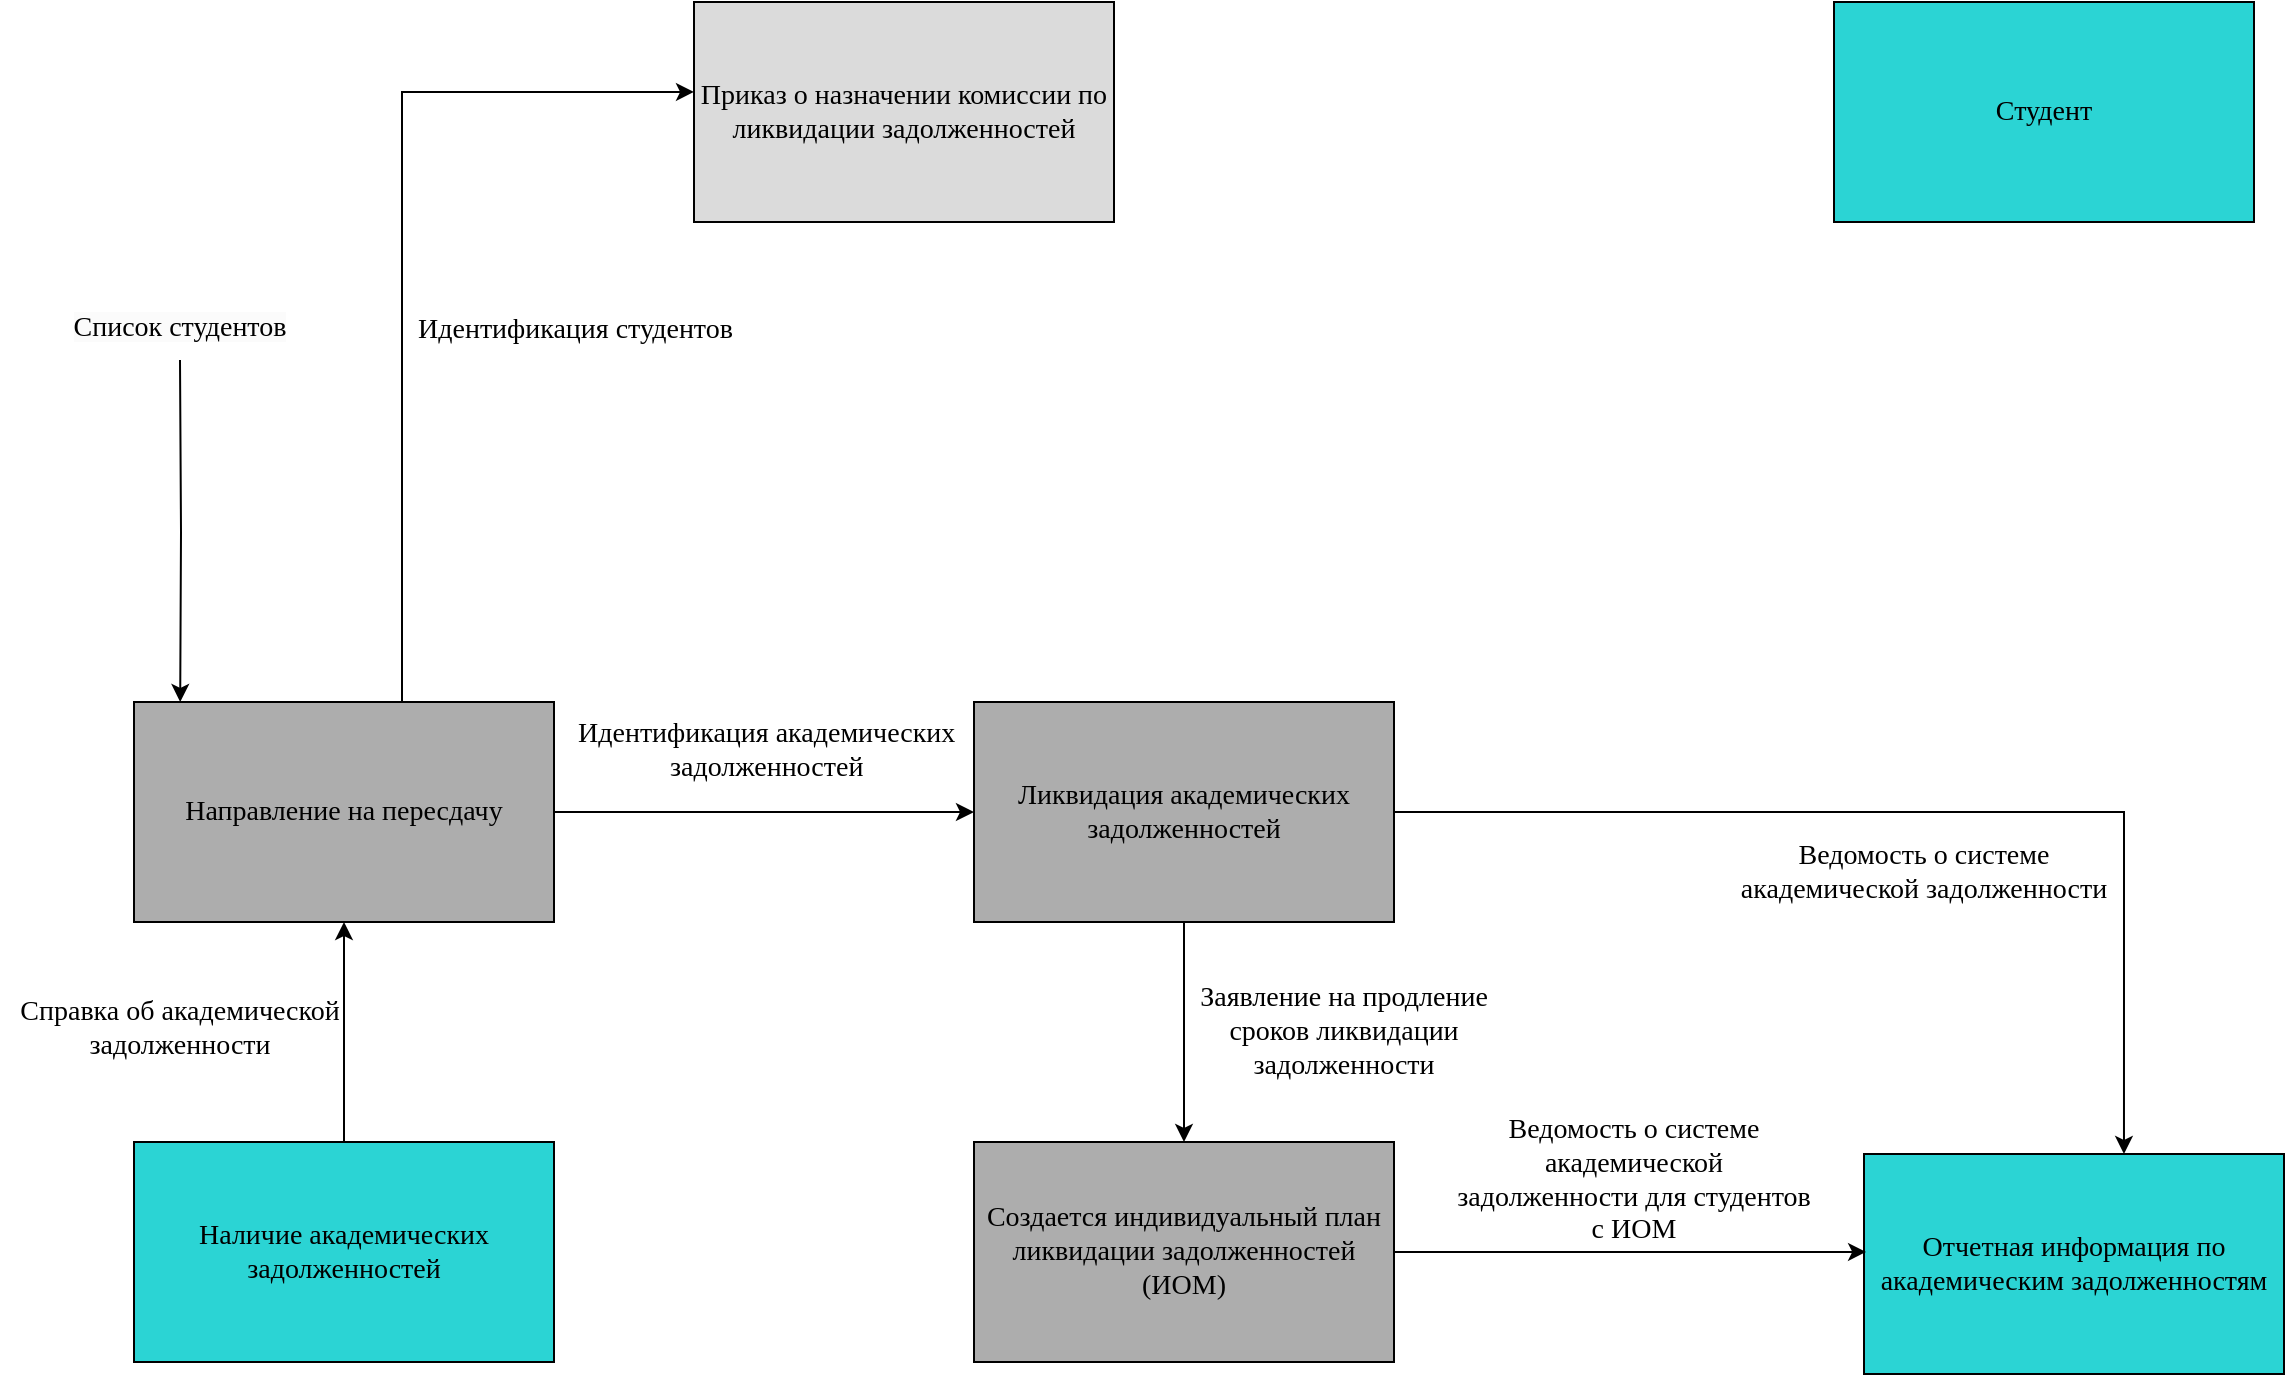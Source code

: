 <mxfile version="26.2.14">
  <diagram name="Страница — 1" id="-EOzjx5CzQE9VD1uyRhu">
    <mxGraphModel dx="2253" dy="768" grid="1" gridSize="10" guides="1" tooltips="1" connect="1" arrows="1" fold="1" page="1" pageScale="1" pageWidth="827" pageHeight="1169" math="0" shadow="0">
      <root>
        <mxCell id="0" />
        <mxCell id="1" parent="0" />
        <mxCell id="xwWvTB3SmUjanC1Ceygi-1" value="&lt;font style=&quot;font-size: 14px;&quot; face=&quot;Times New Roman&quot;&gt;Студент&lt;/font&gt;" style="rounded=0;whiteSpace=wrap;html=1;fillColor=light-dark(#2BD4D4,var(--ge-dark-color, #121212));" parent="1" vertex="1">
          <mxGeometry x="770" y="10" width="210" height="110" as="geometry" />
        </mxCell>
        <mxCell id="xwWvTB3SmUjanC1Ceygi-12" style="edgeStyle=orthogonalEdgeStyle;rounded=0;orthogonalLoop=1;jettySize=auto;html=1;entryX=0;entryY=0.5;entryDx=0;entryDy=0;" parent="1" source="xwWvTB3SmUjanC1Ceygi-2" target="xwWvTB3SmUjanC1Ceygi-3" edge="1">
          <mxGeometry relative="1" as="geometry" />
        </mxCell>
        <mxCell id="xwWvTB3SmUjanC1Ceygi-2" value="&lt;span style=&quot;font-family: &amp;quot;Times New Roman&amp;quot;; font-size: 14px;&quot;&gt;Направление на пересдачу&lt;/span&gt;" style="rounded=0;whiteSpace=wrap;html=1;fillColor=light-dark(#ADADAD,var(--ge-dark-color, #121212));" parent="1" vertex="1">
          <mxGeometry x="-80" y="360" width="210" height="110" as="geometry" />
        </mxCell>
        <mxCell id="fnJGCV2OGsMbJMiHRyRS-3" style="edgeStyle=orthogonalEdgeStyle;rounded=0;orthogonalLoop=1;jettySize=auto;html=1;" edge="1" parent="1" source="xwWvTB3SmUjanC1Ceygi-3" target="fnJGCV2OGsMbJMiHRyRS-2">
          <mxGeometry relative="1" as="geometry" />
        </mxCell>
        <mxCell id="xwWvTB3SmUjanC1Ceygi-3" value="&lt;span style=&quot;font-family: &amp;quot;Times New Roman&amp;quot;; font-size: 14px;&quot;&gt;Ликвидация академических задолженностей&lt;/span&gt;" style="rounded=0;whiteSpace=wrap;html=1;fillColor=light-dark(#ADADAD,var(--ge-dark-color, #121212));" parent="1" vertex="1">
          <mxGeometry x="340" y="360" width="210" height="110" as="geometry" />
        </mxCell>
        <mxCell id="xwWvTB3SmUjanC1Ceygi-5" value="&lt;span style=&quot;font-family: &amp;quot;Times New Roman&amp;quot;; font-size: 14px;&quot;&gt;Приказ о назначении комиссии по ликвидации задолженностей&lt;/span&gt;" style="rounded=0;whiteSpace=wrap;html=1;fillColor=light-dark(#DBDBDB,var(--ge-dark-color, #121212));" parent="1" vertex="1">
          <mxGeometry x="200" y="10" width="210" height="110" as="geometry" />
        </mxCell>
        <mxCell id="xwWvTB3SmUjanC1Ceygi-6" value="&lt;span style=&quot;color: rgb(0, 0, 0); font-family: &amp;quot;Times New Roman&amp;quot;; font-size: 14px; font-style: normal; font-variant-ligatures: normal; font-variant-caps: normal; font-weight: 400; letter-spacing: normal; orphans: 2; text-indent: 0px; text-transform: none; widows: 2; word-spacing: 0px; -webkit-text-stroke-width: 0px; white-space: normal; background-color: rgb(251, 251, 251); text-decoration-thickness: initial; text-decoration-style: initial; text-decoration-color: initial; float: none; display: inline !important;&quot;&gt;Список студентов&lt;/span&gt;" style="text;whiteSpace=wrap;html=1;align=center;" parent="1" vertex="1">
          <mxGeometry x="-137" y="158" width="160" height="40" as="geometry" />
        </mxCell>
        <mxCell id="xwWvTB3SmUjanC1Ceygi-7" style="edgeStyle=orthogonalEdgeStyle;rounded=0;orthogonalLoop=1;jettySize=auto;html=1;entryX=0.11;entryY=0.018;entryDx=0;entryDy=0;entryPerimeter=0;" parent="1" edge="1">
          <mxGeometry relative="1" as="geometry">
            <mxPoint x="-57" y="189" as="sourcePoint" />
            <mxPoint x="-56.9" y="359.98" as="targetPoint" />
          </mxGeometry>
        </mxCell>
        <mxCell id="xwWvTB3SmUjanC1Ceygi-10" style="edgeStyle=orthogonalEdgeStyle;rounded=0;orthogonalLoop=1;jettySize=auto;html=1;entryX=0.5;entryY=1;entryDx=0;entryDy=0;" parent="1" source="xwWvTB3SmUjanC1Ceygi-8" target="xwWvTB3SmUjanC1Ceygi-2" edge="1">
          <mxGeometry relative="1" as="geometry" />
        </mxCell>
        <mxCell id="xwWvTB3SmUjanC1Ceygi-8" value="&lt;span style=&quot;font-family: &amp;quot;Times New Roman&amp;quot;; font-size: 14px;&quot;&gt;Наличие академических задолженностей&lt;/span&gt;" style="rounded=0;whiteSpace=wrap;html=1;fillColor=light-dark(#2BD4D4,var(--ge-dark-color, #121212));" parent="1" vertex="1">
          <mxGeometry x="-80" y="580" width="210" height="110" as="geometry" />
        </mxCell>
        <mxCell id="xwWvTB3SmUjanC1Ceygi-9" value="&lt;span style=&quot;font-family: &amp;quot;Times New Roman&amp;quot;; font-size: 14px;&quot;&gt;Отчетная информация по академическим задолженностям&lt;/span&gt;" style="rounded=0;whiteSpace=wrap;html=1;fillColor=light-dark(#2BD4D4,var(--ge-dark-color, #121212));" parent="1" vertex="1">
          <mxGeometry x="785" y="586" width="210" height="110" as="geometry" />
        </mxCell>
        <mxCell id="xwWvTB3SmUjanC1Ceygi-11" style="edgeStyle=orthogonalEdgeStyle;rounded=0;orthogonalLoop=1;jettySize=auto;html=1;entryX=-0.019;entryY=0.409;entryDx=0;entryDy=0;entryPerimeter=0;" parent="1" edge="1">
          <mxGeometry relative="1" as="geometry">
            <mxPoint x="54" y="360" as="sourcePoint" />
            <mxPoint x="200.01" y="54.99" as="targetPoint" />
            <Array as="points">
              <mxPoint x="54" y="55" />
            </Array>
          </mxGeometry>
        </mxCell>
        <mxCell id="xwWvTB3SmUjanC1Ceygi-16" value="&lt;div style=&quot;text-align: center;&quot;&gt;&lt;span style=&quot;background-color: transparent; font-size: 14px;&quot;&gt;&lt;font face=&quot;Times New Roman&quot;&gt;Идентификация студентов&lt;/font&gt;&lt;/span&gt;&lt;/div&gt;" style="text;whiteSpace=wrap;html=1;" parent="1" vertex="1">
          <mxGeometry x="60" y="158" width="160" height="40" as="geometry" />
        </mxCell>
        <mxCell id="xwWvTB3SmUjanC1Ceygi-17" value="&lt;font face=&quot;Times New Roman&quot;&gt;&lt;span style=&quot;font-size: 14px;&quot;&gt;Справка об академической задолженности&lt;/span&gt;&lt;/font&gt;" style="text;whiteSpace=wrap;html=1;align=center;" parent="1" vertex="1">
          <mxGeometry x="-147" y="500" width="180" height="40" as="geometry" />
        </mxCell>
        <mxCell id="xwWvTB3SmUjanC1Ceygi-21" value="&lt;span style=&quot;font-family: &amp;quot;Times New Roman&amp;quot;; font-size: 14px;&quot;&gt;Заявление на продление сроков ликвидации задолженности&lt;/span&gt;" style="text;html=1;align=center;verticalAlign=middle;whiteSpace=wrap;rounded=0;" parent="1" vertex="1">
          <mxGeometry x="440" y="510" width="170" height="30" as="geometry" />
        </mxCell>
        <mxCell id="xwWvTB3SmUjanC1Ceygi-22" value="&lt;span style=&quot;font-family: &amp;quot;Times New Roman&amp;quot;; font-size: 14px; text-align: start; caret-color: rgb(51, 144, 236); white-space-collapse: preserve; background-color: rgb(255, 255, 255);&quot;&gt;Ведомость о системе академической задолженности для студентов с ИОМ&lt;/span&gt;" style="text;html=1;align=center;verticalAlign=middle;whiteSpace=wrap;rounded=0;" parent="1" vertex="1">
          <mxGeometry x="580" y="584" width="180" height="30" as="geometry" />
        </mxCell>
        <mxCell id="xwWvTB3SmUjanC1Ceygi-23" value="&lt;font style=&quot;font-size: 14px;&quot; face=&quot;Times New Roman&quot;&gt;Ведомость о системе академической задолженности&lt;/font&gt;" style="text;html=1;align=center;verticalAlign=middle;whiteSpace=wrap;rounded=0;" parent="1" vertex="1">
          <mxGeometry x="710" y="430" width="210" height="30" as="geometry" />
        </mxCell>
        <mxCell id="SZ57jk1cy83poXKxdZqZ-2" style="edgeStyle=orthogonalEdgeStyle;rounded=0;orthogonalLoop=1;jettySize=auto;html=1;entryX=0.619;entryY=0;entryDx=0;entryDy=0;entryPerimeter=0;" parent="1" source="xwWvTB3SmUjanC1Ceygi-3" target="xwWvTB3SmUjanC1Ceygi-9" edge="1">
          <mxGeometry relative="1" as="geometry" />
        </mxCell>
        <mxCell id="fnJGCV2OGsMbJMiHRyRS-1" value="&lt;div style=&quot;text-align: center;&quot;&gt;&lt;span style=&quot;background-color: transparent; text-align: left; font-size: 14px;&quot;&gt;&lt;font face=&quot;Times New Roman&quot;&gt;Идентификация&lt;/font&gt;&lt;/span&gt;&lt;font face=&quot;Times New Roman&quot;&gt;&lt;span style=&quot;font-size: 14px;&quot;&gt;&amp;nbsp;академических задолженностей&lt;/span&gt;&lt;/font&gt;&lt;/div&gt;" style="text;whiteSpace=wrap;html=1;" vertex="1" parent="1">
          <mxGeometry x="140" y="360" width="190" height="40" as="geometry" />
        </mxCell>
        <mxCell id="fnJGCV2OGsMbJMiHRyRS-2" value="&lt;font face=&quot;Times New Roman&quot;&gt;&lt;span style=&quot;font-size: 14px;&quot;&gt;Создается индивидуальный план ликвидации задолженностей (ИОМ)&lt;/span&gt;&lt;/font&gt;" style="rounded=0;whiteSpace=wrap;html=1;fillColor=light-dark(#ADADAD,var(--ge-dark-color, #121212));" vertex="1" parent="1">
          <mxGeometry x="340" y="580" width="210" height="110" as="geometry" />
        </mxCell>
        <mxCell id="fnJGCV2OGsMbJMiHRyRS-4" style="edgeStyle=orthogonalEdgeStyle;rounded=0;orthogonalLoop=1;jettySize=auto;html=1;entryX=0.005;entryY=0.445;entryDx=0;entryDy=0;entryPerimeter=0;" edge="1" parent="1" source="fnJGCV2OGsMbJMiHRyRS-2" target="xwWvTB3SmUjanC1Ceygi-9">
          <mxGeometry relative="1" as="geometry" />
        </mxCell>
      </root>
    </mxGraphModel>
  </diagram>
</mxfile>
